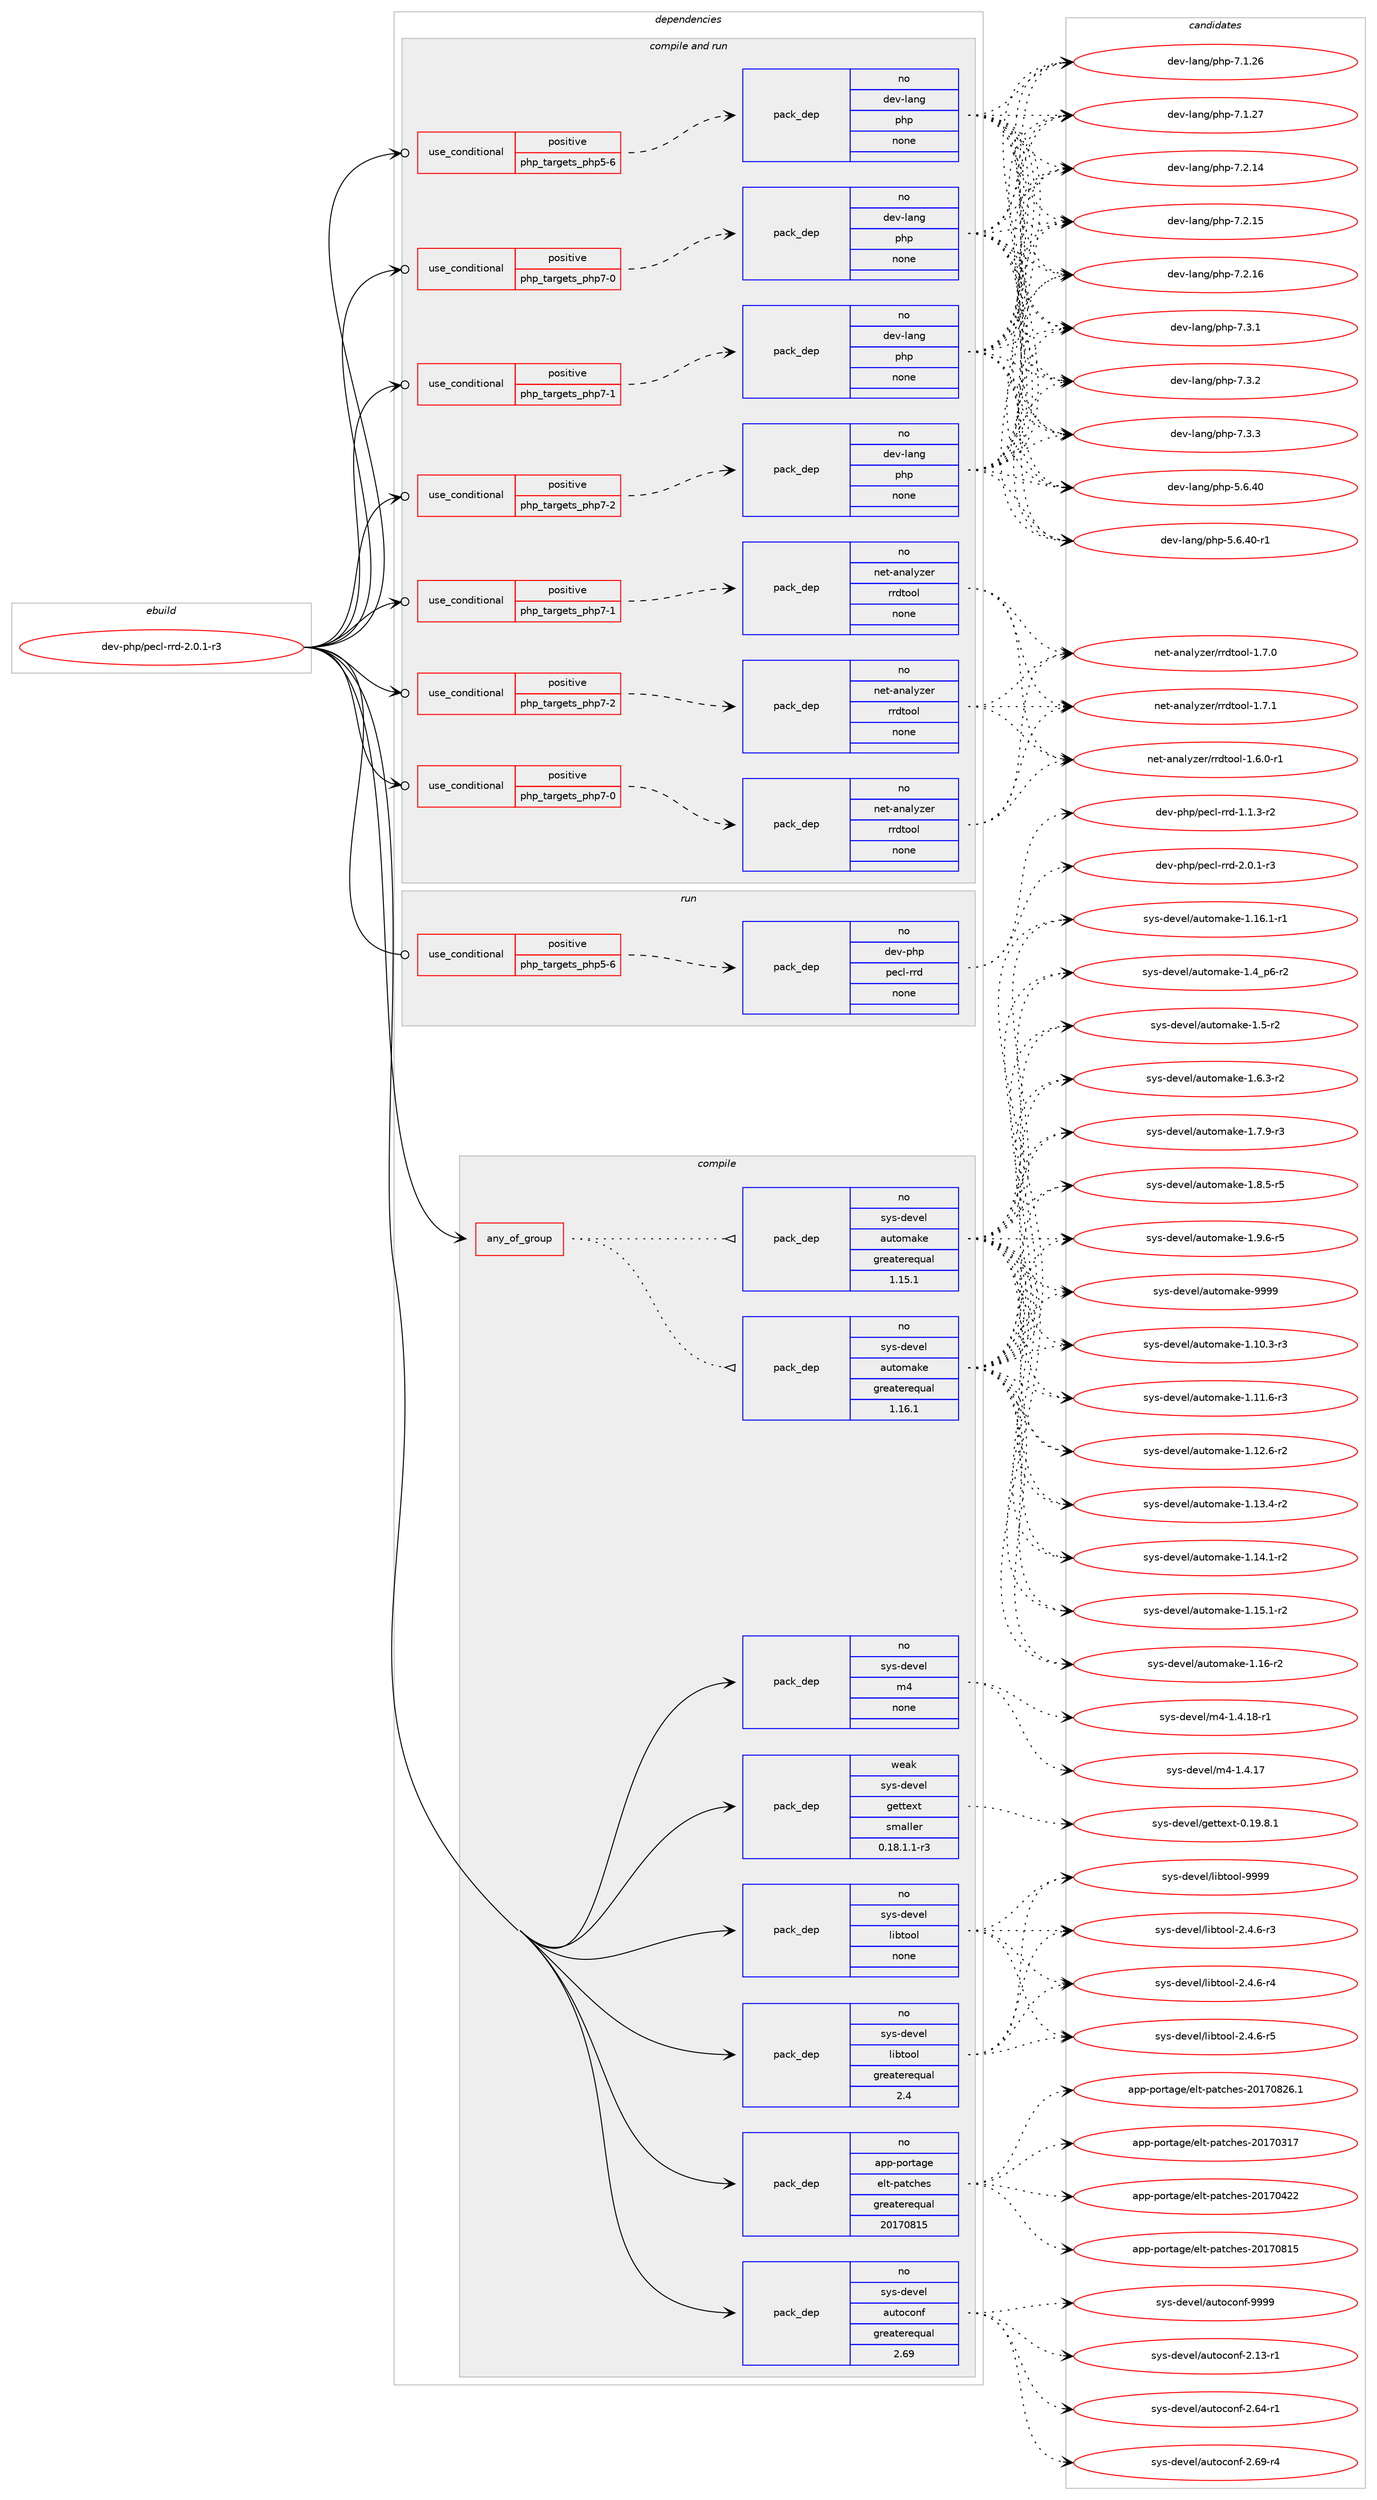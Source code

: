digraph prolog {

# *************
# Graph options
# *************

newrank=true;
concentrate=true;
compound=true;
graph [rankdir=LR,fontname=Helvetica,fontsize=10,ranksep=1.5];#, ranksep=2.5, nodesep=0.2];
edge  [arrowhead=vee];
node  [fontname=Helvetica,fontsize=10];

# **********
# The ebuild
# **********

subgraph cluster_leftcol {
color=gray;
rank=same;
label=<<i>ebuild</i>>;
id [label="dev-php/pecl-rrd-2.0.1-r3", color=red, width=4, href="../dev-php/pecl-rrd-2.0.1-r3.svg"];
}

# ****************
# The dependencies
# ****************

subgraph cluster_midcol {
color=gray;
label=<<i>dependencies</i>>;
subgraph cluster_compile {
fillcolor="#eeeeee";
style=filled;
label=<<i>compile</i>>;
subgraph any22615 {
dependency1395253 [label=<<TABLE BORDER="0" CELLBORDER="1" CELLSPACING="0" CELLPADDING="4"><TR><TD CELLPADDING="10">any_of_group</TD></TR></TABLE>>, shape=none, color=red];subgraph pack1002160 {
dependency1395254 [label=<<TABLE BORDER="0" CELLBORDER="1" CELLSPACING="0" CELLPADDING="4" WIDTH="220"><TR><TD ROWSPAN="6" CELLPADDING="30">pack_dep</TD></TR><TR><TD WIDTH="110">no</TD></TR><TR><TD>sys-devel</TD></TR><TR><TD>automake</TD></TR><TR><TD>greaterequal</TD></TR><TR><TD>1.16.1</TD></TR></TABLE>>, shape=none, color=blue];
}
dependency1395253:e -> dependency1395254:w [weight=20,style="dotted",arrowhead="oinv"];
subgraph pack1002161 {
dependency1395255 [label=<<TABLE BORDER="0" CELLBORDER="1" CELLSPACING="0" CELLPADDING="4" WIDTH="220"><TR><TD ROWSPAN="6" CELLPADDING="30">pack_dep</TD></TR><TR><TD WIDTH="110">no</TD></TR><TR><TD>sys-devel</TD></TR><TR><TD>automake</TD></TR><TR><TD>greaterequal</TD></TR><TR><TD>1.15.1</TD></TR></TABLE>>, shape=none, color=blue];
}
dependency1395253:e -> dependency1395255:w [weight=20,style="dotted",arrowhead="oinv"];
}
id:e -> dependency1395253:w [weight=20,style="solid",arrowhead="vee"];
subgraph pack1002162 {
dependency1395256 [label=<<TABLE BORDER="0" CELLBORDER="1" CELLSPACING="0" CELLPADDING="4" WIDTH="220"><TR><TD ROWSPAN="6" CELLPADDING="30">pack_dep</TD></TR><TR><TD WIDTH="110">no</TD></TR><TR><TD>app-portage</TD></TR><TR><TD>elt-patches</TD></TR><TR><TD>greaterequal</TD></TR><TR><TD>20170815</TD></TR></TABLE>>, shape=none, color=blue];
}
id:e -> dependency1395256:w [weight=20,style="solid",arrowhead="vee"];
subgraph pack1002163 {
dependency1395257 [label=<<TABLE BORDER="0" CELLBORDER="1" CELLSPACING="0" CELLPADDING="4" WIDTH="220"><TR><TD ROWSPAN="6" CELLPADDING="30">pack_dep</TD></TR><TR><TD WIDTH="110">no</TD></TR><TR><TD>sys-devel</TD></TR><TR><TD>autoconf</TD></TR><TR><TD>greaterequal</TD></TR><TR><TD>2.69</TD></TR></TABLE>>, shape=none, color=blue];
}
id:e -> dependency1395257:w [weight=20,style="solid",arrowhead="vee"];
subgraph pack1002164 {
dependency1395258 [label=<<TABLE BORDER="0" CELLBORDER="1" CELLSPACING="0" CELLPADDING="4" WIDTH="220"><TR><TD ROWSPAN="6" CELLPADDING="30">pack_dep</TD></TR><TR><TD WIDTH="110">no</TD></TR><TR><TD>sys-devel</TD></TR><TR><TD>libtool</TD></TR><TR><TD>greaterequal</TD></TR><TR><TD>2.4</TD></TR></TABLE>>, shape=none, color=blue];
}
id:e -> dependency1395258:w [weight=20,style="solid",arrowhead="vee"];
subgraph pack1002165 {
dependency1395259 [label=<<TABLE BORDER="0" CELLBORDER="1" CELLSPACING="0" CELLPADDING="4" WIDTH="220"><TR><TD ROWSPAN="6" CELLPADDING="30">pack_dep</TD></TR><TR><TD WIDTH="110">no</TD></TR><TR><TD>sys-devel</TD></TR><TR><TD>libtool</TD></TR><TR><TD>none</TD></TR><TR><TD></TD></TR></TABLE>>, shape=none, color=blue];
}
id:e -> dependency1395259:w [weight=20,style="solid",arrowhead="vee"];
subgraph pack1002166 {
dependency1395260 [label=<<TABLE BORDER="0" CELLBORDER="1" CELLSPACING="0" CELLPADDING="4" WIDTH="220"><TR><TD ROWSPAN="6" CELLPADDING="30">pack_dep</TD></TR><TR><TD WIDTH="110">no</TD></TR><TR><TD>sys-devel</TD></TR><TR><TD>m4</TD></TR><TR><TD>none</TD></TR><TR><TD></TD></TR></TABLE>>, shape=none, color=blue];
}
id:e -> dependency1395260:w [weight=20,style="solid",arrowhead="vee"];
subgraph pack1002167 {
dependency1395261 [label=<<TABLE BORDER="0" CELLBORDER="1" CELLSPACING="0" CELLPADDING="4" WIDTH="220"><TR><TD ROWSPAN="6" CELLPADDING="30">pack_dep</TD></TR><TR><TD WIDTH="110">weak</TD></TR><TR><TD>sys-devel</TD></TR><TR><TD>gettext</TD></TR><TR><TD>smaller</TD></TR><TR><TD>0.18.1.1-r3</TD></TR></TABLE>>, shape=none, color=blue];
}
id:e -> dependency1395261:w [weight=20,style="solid",arrowhead="vee"];
}
subgraph cluster_compileandrun {
fillcolor="#eeeeee";
style=filled;
label=<<i>compile and run</i>>;
subgraph cond369913 {
dependency1395262 [label=<<TABLE BORDER="0" CELLBORDER="1" CELLSPACING="0" CELLPADDING="4"><TR><TD ROWSPAN="3" CELLPADDING="10">use_conditional</TD></TR><TR><TD>positive</TD></TR><TR><TD>php_targets_php5-6</TD></TR></TABLE>>, shape=none, color=red];
subgraph pack1002168 {
dependency1395263 [label=<<TABLE BORDER="0" CELLBORDER="1" CELLSPACING="0" CELLPADDING="4" WIDTH="220"><TR><TD ROWSPAN="6" CELLPADDING="30">pack_dep</TD></TR><TR><TD WIDTH="110">no</TD></TR><TR><TD>dev-lang</TD></TR><TR><TD>php</TD></TR><TR><TD>none</TD></TR><TR><TD></TD></TR></TABLE>>, shape=none, color=blue];
}
dependency1395262:e -> dependency1395263:w [weight=20,style="dashed",arrowhead="vee"];
}
id:e -> dependency1395262:w [weight=20,style="solid",arrowhead="odotvee"];
subgraph cond369914 {
dependency1395264 [label=<<TABLE BORDER="0" CELLBORDER="1" CELLSPACING="0" CELLPADDING="4"><TR><TD ROWSPAN="3" CELLPADDING="10">use_conditional</TD></TR><TR><TD>positive</TD></TR><TR><TD>php_targets_php7-0</TD></TR></TABLE>>, shape=none, color=red];
subgraph pack1002169 {
dependency1395265 [label=<<TABLE BORDER="0" CELLBORDER="1" CELLSPACING="0" CELLPADDING="4" WIDTH="220"><TR><TD ROWSPAN="6" CELLPADDING="30">pack_dep</TD></TR><TR><TD WIDTH="110">no</TD></TR><TR><TD>dev-lang</TD></TR><TR><TD>php</TD></TR><TR><TD>none</TD></TR><TR><TD></TD></TR></TABLE>>, shape=none, color=blue];
}
dependency1395264:e -> dependency1395265:w [weight=20,style="dashed",arrowhead="vee"];
}
id:e -> dependency1395264:w [weight=20,style="solid",arrowhead="odotvee"];
subgraph cond369915 {
dependency1395266 [label=<<TABLE BORDER="0" CELLBORDER="1" CELLSPACING="0" CELLPADDING="4"><TR><TD ROWSPAN="3" CELLPADDING="10">use_conditional</TD></TR><TR><TD>positive</TD></TR><TR><TD>php_targets_php7-0</TD></TR></TABLE>>, shape=none, color=red];
subgraph pack1002170 {
dependency1395267 [label=<<TABLE BORDER="0" CELLBORDER="1" CELLSPACING="0" CELLPADDING="4" WIDTH="220"><TR><TD ROWSPAN="6" CELLPADDING="30">pack_dep</TD></TR><TR><TD WIDTH="110">no</TD></TR><TR><TD>net-analyzer</TD></TR><TR><TD>rrdtool</TD></TR><TR><TD>none</TD></TR><TR><TD></TD></TR></TABLE>>, shape=none, color=blue];
}
dependency1395266:e -> dependency1395267:w [weight=20,style="dashed",arrowhead="vee"];
}
id:e -> dependency1395266:w [weight=20,style="solid",arrowhead="odotvee"];
subgraph cond369916 {
dependency1395268 [label=<<TABLE BORDER="0" CELLBORDER="1" CELLSPACING="0" CELLPADDING="4"><TR><TD ROWSPAN="3" CELLPADDING="10">use_conditional</TD></TR><TR><TD>positive</TD></TR><TR><TD>php_targets_php7-1</TD></TR></TABLE>>, shape=none, color=red];
subgraph pack1002171 {
dependency1395269 [label=<<TABLE BORDER="0" CELLBORDER="1" CELLSPACING="0" CELLPADDING="4" WIDTH="220"><TR><TD ROWSPAN="6" CELLPADDING="30">pack_dep</TD></TR><TR><TD WIDTH="110">no</TD></TR><TR><TD>dev-lang</TD></TR><TR><TD>php</TD></TR><TR><TD>none</TD></TR><TR><TD></TD></TR></TABLE>>, shape=none, color=blue];
}
dependency1395268:e -> dependency1395269:w [weight=20,style="dashed",arrowhead="vee"];
}
id:e -> dependency1395268:w [weight=20,style="solid",arrowhead="odotvee"];
subgraph cond369917 {
dependency1395270 [label=<<TABLE BORDER="0" CELLBORDER="1" CELLSPACING="0" CELLPADDING="4"><TR><TD ROWSPAN="3" CELLPADDING="10">use_conditional</TD></TR><TR><TD>positive</TD></TR><TR><TD>php_targets_php7-1</TD></TR></TABLE>>, shape=none, color=red];
subgraph pack1002172 {
dependency1395271 [label=<<TABLE BORDER="0" CELLBORDER="1" CELLSPACING="0" CELLPADDING="4" WIDTH="220"><TR><TD ROWSPAN="6" CELLPADDING="30">pack_dep</TD></TR><TR><TD WIDTH="110">no</TD></TR><TR><TD>net-analyzer</TD></TR><TR><TD>rrdtool</TD></TR><TR><TD>none</TD></TR><TR><TD></TD></TR></TABLE>>, shape=none, color=blue];
}
dependency1395270:e -> dependency1395271:w [weight=20,style="dashed",arrowhead="vee"];
}
id:e -> dependency1395270:w [weight=20,style="solid",arrowhead="odotvee"];
subgraph cond369918 {
dependency1395272 [label=<<TABLE BORDER="0" CELLBORDER="1" CELLSPACING="0" CELLPADDING="4"><TR><TD ROWSPAN="3" CELLPADDING="10">use_conditional</TD></TR><TR><TD>positive</TD></TR><TR><TD>php_targets_php7-2</TD></TR></TABLE>>, shape=none, color=red];
subgraph pack1002173 {
dependency1395273 [label=<<TABLE BORDER="0" CELLBORDER="1" CELLSPACING="0" CELLPADDING="4" WIDTH="220"><TR><TD ROWSPAN="6" CELLPADDING="30">pack_dep</TD></TR><TR><TD WIDTH="110">no</TD></TR><TR><TD>dev-lang</TD></TR><TR><TD>php</TD></TR><TR><TD>none</TD></TR><TR><TD></TD></TR></TABLE>>, shape=none, color=blue];
}
dependency1395272:e -> dependency1395273:w [weight=20,style="dashed",arrowhead="vee"];
}
id:e -> dependency1395272:w [weight=20,style="solid",arrowhead="odotvee"];
subgraph cond369919 {
dependency1395274 [label=<<TABLE BORDER="0" CELLBORDER="1" CELLSPACING="0" CELLPADDING="4"><TR><TD ROWSPAN="3" CELLPADDING="10">use_conditional</TD></TR><TR><TD>positive</TD></TR><TR><TD>php_targets_php7-2</TD></TR></TABLE>>, shape=none, color=red];
subgraph pack1002174 {
dependency1395275 [label=<<TABLE BORDER="0" CELLBORDER="1" CELLSPACING="0" CELLPADDING="4" WIDTH="220"><TR><TD ROWSPAN="6" CELLPADDING="30">pack_dep</TD></TR><TR><TD WIDTH="110">no</TD></TR><TR><TD>net-analyzer</TD></TR><TR><TD>rrdtool</TD></TR><TR><TD>none</TD></TR><TR><TD></TD></TR></TABLE>>, shape=none, color=blue];
}
dependency1395274:e -> dependency1395275:w [weight=20,style="dashed",arrowhead="vee"];
}
id:e -> dependency1395274:w [weight=20,style="solid",arrowhead="odotvee"];
}
subgraph cluster_run {
fillcolor="#eeeeee";
style=filled;
label=<<i>run</i>>;
subgraph cond369920 {
dependency1395276 [label=<<TABLE BORDER="0" CELLBORDER="1" CELLSPACING="0" CELLPADDING="4"><TR><TD ROWSPAN="3" CELLPADDING="10">use_conditional</TD></TR><TR><TD>positive</TD></TR><TR><TD>php_targets_php5-6</TD></TR></TABLE>>, shape=none, color=red];
subgraph pack1002175 {
dependency1395277 [label=<<TABLE BORDER="0" CELLBORDER="1" CELLSPACING="0" CELLPADDING="4" WIDTH="220"><TR><TD ROWSPAN="6" CELLPADDING="30">pack_dep</TD></TR><TR><TD WIDTH="110">no</TD></TR><TR><TD>dev-php</TD></TR><TR><TD>pecl-rrd</TD></TR><TR><TD>none</TD></TR><TR><TD></TD></TR></TABLE>>, shape=none, color=blue];
}
dependency1395276:e -> dependency1395277:w [weight=20,style="dashed",arrowhead="vee"];
}
id:e -> dependency1395276:w [weight=20,style="solid",arrowhead="odot"];
}
}

# **************
# The candidates
# **************

subgraph cluster_choices {
rank=same;
color=gray;
label=<<i>candidates</i>>;

subgraph choice1002160 {
color=black;
nodesep=1;
choice11512111545100101118101108479711711611110997107101454946494846514511451 [label="sys-devel/automake-1.10.3-r3", color=red, width=4,href="../sys-devel/automake-1.10.3-r3.svg"];
choice11512111545100101118101108479711711611110997107101454946494946544511451 [label="sys-devel/automake-1.11.6-r3", color=red, width=4,href="../sys-devel/automake-1.11.6-r3.svg"];
choice11512111545100101118101108479711711611110997107101454946495046544511450 [label="sys-devel/automake-1.12.6-r2", color=red, width=4,href="../sys-devel/automake-1.12.6-r2.svg"];
choice11512111545100101118101108479711711611110997107101454946495146524511450 [label="sys-devel/automake-1.13.4-r2", color=red, width=4,href="../sys-devel/automake-1.13.4-r2.svg"];
choice11512111545100101118101108479711711611110997107101454946495246494511450 [label="sys-devel/automake-1.14.1-r2", color=red, width=4,href="../sys-devel/automake-1.14.1-r2.svg"];
choice11512111545100101118101108479711711611110997107101454946495346494511450 [label="sys-devel/automake-1.15.1-r2", color=red, width=4,href="../sys-devel/automake-1.15.1-r2.svg"];
choice1151211154510010111810110847971171161111099710710145494649544511450 [label="sys-devel/automake-1.16-r2", color=red, width=4,href="../sys-devel/automake-1.16-r2.svg"];
choice11512111545100101118101108479711711611110997107101454946495446494511449 [label="sys-devel/automake-1.16.1-r1", color=red, width=4,href="../sys-devel/automake-1.16.1-r1.svg"];
choice115121115451001011181011084797117116111109971071014549465295112544511450 [label="sys-devel/automake-1.4_p6-r2", color=red, width=4,href="../sys-devel/automake-1.4_p6-r2.svg"];
choice11512111545100101118101108479711711611110997107101454946534511450 [label="sys-devel/automake-1.5-r2", color=red, width=4,href="../sys-devel/automake-1.5-r2.svg"];
choice115121115451001011181011084797117116111109971071014549465446514511450 [label="sys-devel/automake-1.6.3-r2", color=red, width=4,href="../sys-devel/automake-1.6.3-r2.svg"];
choice115121115451001011181011084797117116111109971071014549465546574511451 [label="sys-devel/automake-1.7.9-r3", color=red, width=4,href="../sys-devel/automake-1.7.9-r3.svg"];
choice115121115451001011181011084797117116111109971071014549465646534511453 [label="sys-devel/automake-1.8.5-r5", color=red, width=4,href="../sys-devel/automake-1.8.5-r5.svg"];
choice115121115451001011181011084797117116111109971071014549465746544511453 [label="sys-devel/automake-1.9.6-r5", color=red, width=4,href="../sys-devel/automake-1.9.6-r5.svg"];
choice115121115451001011181011084797117116111109971071014557575757 [label="sys-devel/automake-9999", color=red, width=4,href="../sys-devel/automake-9999.svg"];
dependency1395254:e -> choice11512111545100101118101108479711711611110997107101454946494846514511451:w [style=dotted,weight="100"];
dependency1395254:e -> choice11512111545100101118101108479711711611110997107101454946494946544511451:w [style=dotted,weight="100"];
dependency1395254:e -> choice11512111545100101118101108479711711611110997107101454946495046544511450:w [style=dotted,weight="100"];
dependency1395254:e -> choice11512111545100101118101108479711711611110997107101454946495146524511450:w [style=dotted,weight="100"];
dependency1395254:e -> choice11512111545100101118101108479711711611110997107101454946495246494511450:w [style=dotted,weight="100"];
dependency1395254:e -> choice11512111545100101118101108479711711611110997107101454946495346494511450:w [style=dotted,weight="100"];
dependency1395254:e -> choice1151211154510010111810110847971171161111099710710145494649544511450:w [style=dotted,weight="100"];
dependency1395254:e -> choice11512111545100101118101108479711711611110997107101454946495446494511449:w [style=dotted,weight="100"];
dependency1395254:e -> choice115121115451001011181011084797117116111109971071014549465295112544511450:w [style=dotted,weight="100"];
dependency1395254:e -> choice11512111545100101118101108479711711611110997107101454946534511450:w [style=dotted,weight="100"];
dependency1395254:e -> choice115121115451001011181011084797117116111109971071014549465446514511450:w [style=dotted,weight="100"];
dependency1395254:e -> choice115121115451001011181011084797117116111109971071014549465546574511451:w [style=dotted,weight="100"];
dependency1395254:e -> choice115121115451001011181011084797117116111109971071014549465646534511453:w [style=dotted,weight="100"];
dependency1395254:e -> choice115121115451001011181011084797117116111109971071014549465746544511453:w [style=dotted,weight="100"];
dependency1395254:e -> choice115121115451001011181011084797117116111109971071014557575757:w [style=dotted,weight="100"];
}
subgraph choice1002161 {
color=black;
nodesep=1;
choice11512111545100101118101108479711711611110997107101454946494846514511451 [label="sys-devel/automake-1.10.3-r3", color=red, width=4,href="../sys-devel/automake-1.10.3-r3.svg"];
choice11512111545100101118101108479711711611110997107101454946494946544511451 [label="sys-devel/automake-1.11.6-r3", color=red, width=4,href="../sys-devel/automake-1.11.6-r3.svg"];
choice11512111545100101118101108479711711611110997107101454946495046544511450 [label="sys-devel/automake-1.12.6-r2", color=red, width=4,href="../sys-devel/automake-1.12.6-r2.svg"];
choice11512111545100101118101108479711711611110997107101454946495146524511450 [label="sys-devel/automake-1.13.4-r2", color=red, width=4,href="../sys-devel/automake-1.13.4-r2.svg"];
choice11512111545100101118101108479711711611110997107101454946495246494511450 [label="sys-devel/automake-1.14.1-r2", color=red, width=4,href="../sys-devel/automake-1.14.1-r2.svg"];
choice11512111545100101118101108479711711611110997107101454946495346494511450 [label="sys-devel/automake-1.15.1-r2", color=red, width=4,href="../sys-devel/automake-1.15.1-r2.svg"];
choice1151211154510010111810110847971171161111099710710145494649544511450 [label="sys-devel/automake-1.16-r2", color=red, width=4,href="../sys-devel/automake-1.16-r2.svg"];
choice11512111545100101118101108479711711611110997107101454946495446494511449 [label="sys-devel/automake-1.16.1-r1", color=red, width=4,href="../sys-devel/automake-1.16.1-r1.svg"];
choice115121115451001011181011084797117116111109971071014549465295112544511450 [label="sys-devel/automake-1.4_p6-r2", color=red, width=4,href="../sys-devel/automake-1.4_p6-r2.svg"];
choice11512111545100101118101108479711711611110997107101454946534511450 [label="sys-devel/automake-1.5-r2", color=red, width=4,href="../sys-devel/automake-1.5-r2.svg"];
choice115121115451001011181011084797117116111109971071014549465446514511450 [label="sys-devel/automake-1.6.3-r2", color=red, width=4,href="../sys-devel/automake-1.6.3-r2.svg"];
choice115121115451001011181011084797117116111109971071014549465546574511451 [label="sys-devel/automake-1.7.9-r3", color=red, width=4,href="../sys-devel/automake-1.7.9-r3.svg"];
choice115121115451001011181011084797117116111109971071014549465646534511453 [label="sys-devel/automake-1.8.5-r5", color=red, width=4,href="../sys-devel/automake-1.8.5-r5.svg"];
choice115121115451001011181011084797117116111109971071014549465746544511453 [label="sys-devel/automake-1.9.6-r5", color=red, width=4,href="../sys-devel/automake-1.9.6-r5.svg"];
choice115121115451001011181011084797117116111109971071014557575757 [label="sys-devel/automake-9999", color=red, width=4,href="../sys-devel/automake-9999.svg"];
dependency1395255:e -> choice11512111545100101118101108479711711611110997107101454946494846514511451:w [style=dotted,weight="100"];
dependency1395255:e -> choice11512111545100101118101108479711711611110997107101454946494946544511451:w [style=dotted,weight="100"];
dependency1395255:e -> choice11512111545100101118101108479711711611110997107101454946495046544511450:w [style=dotted,weight="100"];
dependency1395255:e -> choice11512111545100101118101108479711711611110997107101454946495146524511450:w [style=dotted,weight="100"];
dependency1395255:e -> choice11512111545100101118101108479711711611110997107101454946495246494511450:w [style=dotted,weight="100"];
dependency1395255:e -> choice11512111545100101118101108479711711611110997107101454946495346494511450:w [style=dotted,weight="100"];
dependency1395255:e -> choice1151211154510010111810110847971171161111099710710145494649544511450:w [style=dotted,weight="100"];
dependency1395255:e -> choice11512111545100101118101108479711711611110997107101454946495446494511449:w [style=dotted,weight="100"];
dependency1395255:e -> choice115121115451001011181011084797117116111109971071014549465295112544511450:w [style=dotted,weight="100"];
dependency1395255:e -> choice11512111545100101118101108479711711611110997107101454946534511450:w [style=dotted,weight="100"];
dependency1395255:e -> choice115121115451001011181011084797117116111109971071014549465446514511450:w [style=dotted,weight="100"];
dependency1395255:e -> choice115121115451001011181011084797117116111109971071014549465546574511451:w [style=dotted,weight="100"];
dependency1395255:e -> choice115121115451001011181011084797117116111109971071014549465646534511453:w [style=dotted,weight="100"];
dependency1395255:e -> choice115121115451001011181011084797117116111109971071014549465746544511453:w [style=dotted,weight="100"];
dependency1395255:e -> choice115121115451001011181011084797117116111109971071014557575757:w [style=dotted,weight="100"];
}
subgraph choice1002162 {
color=black;
nodesep=1;
choice97112112451121111141169710310147101108116451129711699104101115455048495548514955 [label="app-portage/elt-patches-20170317", color=red, width=4,href="../app-portage/elt-patches-20170317.svg"];
choice97112112451121111141169710310147101108116451129711699104101115455048495548525050 [label="app-portage/elt-patches-20170422", color=red, width=4,href="../app-portage/elt-patches-20170422.svg"];
choice97112112451121111141169710310147101108116451129711699104101115455048495548564953 [label="app-portage/elt-patches-20170815", color=red, width=4,href="../app-portage/elt-patches-20170815.svg"];
choice971121124511211111411697103101471011081164511297116991041011154550484955485650544649 [label="app-portage/elt-patches-20170826.1", color=red, width=4,href="../app-portage/elt-patches-20170826.1.svg"];
dependency1395256:e -> choice97112112451121111141169710310147101108116451129711699104101115455048495548514955:w [style=dotted,weight="100"];
dependency1395256:e -> choice97112112451121111141169710310147101108116451129711699104101115455048495548525050:w [style=dotted,weight="100"];
dependency1395256:e -> choice97112112451121111141169710310147101108116451129711699104101115455048495548564953:w [style=dotted,weight="100"];
dependency1395256:e -> choice971121124511211111411697103101471011081164511297116991041011154550484955485650544649:w [style=dotted,weight="100"];
}
subgraph choice1002163 {
color=black;
nodesep=1;
choice1151211154510010111810110847971171161119911111010245504649514511449 [label="sys-devel/autoconf-2.13-r1", color=red, width=4,href="../sys-devel/autoconf-2.13-r1.svg"];
choice1151211154510010111810110847971171161119911111010245504654524511449 [label="sys-devel/autoconf-2.64-r1", color=red, width=4,href="../sys-devel/autoconf-2.64-r1.svg"];
choice1151211154510010111810110847971171161119911111010245504654574511452 [label="sys-devel/autoconf-2.69-r4", color=red, width=4,href="../sys-devel/autoconf-2.69-r4.svg"];
choice115121115451001011181011084797117116111991111101024557575757 [label="sys-devel/autoconf-9999", color=red, width=4,href="../sys-devel/autoconf-9999.svg"];
dependency1395257:e -> choice1151211154510010111810110847971171161119911111010245504649514511449:w [style=dotted,weight="100"];
dependency1395257:e -> choice1151211154510010111810110847971171161119911111010245504654524511449:w [style=dotted,weight="100"];
dependency1395257:e -> choice1151211154510010111810110847971171161119911111010245504654574511452:w [style=dotted,weight="100"];
dependency1395257:e -> choice115121115451001011181011084797117116111991111101024557575757:w [style=dotted,weight="100"];
}
subgraph choice1002164 {
color=black;
nodesep=1;
choice1151211154510010111810110847108105981161111111084550465246544511451 [label="sys-devel/libtool-2.4.6-r3", color=red, width=4,href="../sys-devel/libtool-2.4.6-r3.svg"];
choice1151211154510010111810110847108105981161111111084550465246544511452 [label="sys-devel/libtool-2.4.6-r4", color=red, width=4,href="../sys-devel/libtool-2.4.6-r4.svg"];
choice1151211154510010111810110847108105981161111111084550465246544511453 [label="sys-devel/libtool-2.4.6-r5", color=red, width=4,href="../sys-devel/libtool-2.4.6-r5.svg"];
choice1151211154510010111810110847108105981161111111084557575757 [label="sys-devel/libtool-9999", color=red, width=4,href="../sys-devel/libtool-9999.svg"];
dependency1395258:e -> choice1151211154510010111810110847108105981161111111084550465246544511451:w [style=dotted,weight="100"];
dependency1395258:e -> choice1151211154510010111810110847108105981161111111084550465246544511452:w [style=dotted,weight="100"];
dependency1395258:e -> choice1151211154510010111810110847108105981161111111084550465246544511453:w [style=dotted,weight="100"];
dependency1395258:e -> choice1151211154510010111810110847108105981161111111084557575757:w [style=dotted,weight="100"];
}
subgraph choice1002165 {
color=black;
nodesep=1;
choice1151211154510010111810110847108105981161111111084550465246544511451 [label="sys-devel/libtool-2.4.6-r3", color=red, width=4,href="../sys-devel/libtool-2.4.6-r3.svg"];
choice1151211154510010111810110847108105981161111111084550465246544511452 [label="sys-devel/libtool-2.4.6-r4", color=red, width=4,href="../sys-devel/libtool-2.4.6-r4.svg"];
choice1151211154510010111810110847108105981161111111084550465246544511453 [label="sys-devel/libtool-2.4.6-r5", color=red, width=4,href="../sys-devel/libtool-2.4.6-r5.svg"];
choice1151211154510010111810110847108105981161111111084557575757 [label="sys-devel/libtool-9999", color=red, width=4,href="../sys-devel/libtool-9999.svg"];
dependency1395259:e -> choice1151211154510010111810110847108105981161111111084550465246544511451:w [style=dotted,weight="100"];
dependency1395259:e -> choice1151211154510010111810110847108105981161111111084550465246544511452:w [style=dotted,weight="100"];
dependency1395259:e -> choice1151211154510010111810110847108105981161111111084550465246544511453:w [style=dotted,weight="100"];
dependency1395259:e -> choice1151211154510010111810110847108105981161111111084557575757:w [style=dotted,weight="100"];
}
subgraph choice1002166 {
color=black;
nodesep=1;
choice11512111545100101118101108471095245494652464955 [label="sys-devel/m4-1.4.17", color=red, width=4,href="../sys-devel/m4-1.4.17.svg"];
choice115121115451001011181011084710952454946524649564511449 [label="sys-devel/m4-1.4.18-r1", color=red, width=4,href="../sys-devel/m4-1.4.18-r1.svg"];
dependency1395260:e -> choice11512111545100101118101108471095245494652464955:w [style=dotted,weight="100"];
dependency1395260:e -> choice115121115451001011181011084710952454946524649564511449:w [style=dotted,weight="100"];
}
subgraph choice1002167 {
color=black;
nodesep=1;
choice1151211154510010111810110847103101116116101120116454846495746564649 [label="sys-devel/gettext-0.19.8.1", color=red, width=4,href="../sys-devel/gettext-0.19.8.1.svg"];
dependency1395261:e -> choice1151211154510010111810110847103101116116101120116454846495746564649:w [style=dotted,weight="100"];
}
subgraph choice1002168 {
color=black;
nodesep=1;
choice10010111845108971101034711210411245534654465248 [label="dev-lang/php-5.6.40", color=red, width=4,href="../dev-lang/php-5.6.40.svg"];
choice100101118451089711010347112104112455346544652484511449 [label="dev-lang/php-5.6.40-r1", color=red, width=4,href="../dev-lang/php-5.6.40-r1.svg"];
choice10010111845108971101034711210411245554649465054 [label="dev-lang/php-7.1.26", color=red, width=4,href="../dev-lang/php-7.1.26.svg"];
choice10010111845108971101034711210411245554649465055 [label="dev-lang/php-7.1.27", color=red, width=4,href="../dev-lang/php-7.1.27.svg"];
choice10010111845108971101034711210411245554650464952 [label="dev-lang/php-7.2.14", color=red, width=4,href="../dev-lang/php-7.2.14.svg"];
choice10010111845108971101034711210411245554650464953 [label="dev-lang/php-7.2.15", color=red, width=4,href="../dev-lang/php-7.2.15.svg"];
choice10010111845108971101034711210411245554650464954 [label="dev-lang/php-7.2.16", color=red, width=4,href="../dev-lang/php-7.2.16.svg"];
choice100101118451089711010347112104112455546514649 [label="dev-lang/php-7.3.1", color=red, width=4,href="../dev-lang/php-7.3.1.svg"];
choice100101118451089711010347112104112455546514650 [label="dev-lang/php-7.3.2", color=red, width=4,href="../dev-lang/php-7.3.2.svg"];
choice100101118451089711010347112104112455546514651 [label="dev-lang/php-7.3.3", color=red, width=4,href="../dev-lang/php-7.3.3.svg"];
dependency1395263:e -> choice10010111845108971101034711210411245534654465248:w [style=dotted,weight="100"];
dependency1395263:e -> choice100101118451089711010347112104112455346544652484511449:w [style=dotted,weight="100"];
dependency1395263:e -> choice10010111845108971101034711210411245554649465054:w [style=dotted,weight="100"];
dependency1395263:e -> choice10010111845108971101034711210411245554649465055:w [style=dotted,weight="100"];
dependency1395263:e -> choice10010111845108971101034711210411245554650464952:w [style=dotted,weight="100"];
dependency1395263:e -> choice10010111845108971101034711210411245554650464953:w [style=dotted,weight="100"];
dependency1395263:e -> choice10010111845108971101034711210411245554650464954:w [style=dotted,weight="100"];
dependency1395263:e -> choice100101118451089711010347112104112455546514649:w [style=dotted,weight="100"];
dependency1395263:e -> choice100101118451089711010347112104112455546514650:w [style=dotted,weight="100"];
dependency1395263:e -> choice100101118451089711010347112104112455546514651:w [style=dotted,weight="100"];
}
subgraph choice1002169 {
color=black;
nodesep=1;
choice10010111845108971101034711210411245534654465248 [label="dev-lang/php-5.6.40", color=red, width=4,href="../dev-lang/php-5.6.40.svg"];
choice100101118451089711010347112104112455346544652484511449 [label="dev-lang/php-5.6.40-r1", color=red, width=4,href="../dev-lang/php-5.6.40-r1.svg"];
choice10010111845108971101034711210411245554649465054 [label="dev-lang/php-7.1.26", color=red, width=4,href="../dev-lang/php-7.1.26.svg"];
choice10010111845108971101034711210411245554649465055 [label="dev-lang/php-7.1.27", color=red, width=4,href="../dev-lang/php-7.1.27.svg"];
choice10010111845108971101034711210411245554650464952 [label="dev-lang/php-7.2.14", color=red, width=4,href="../dev-lang/php-7.2.14.svg"];
choice10010111845108971101034711210411245554650464953 [label="dev-lang/php-7.2.15", color=red, width=4,href="../dev-lang/php-7.2.15.svg"];
choice10010111845108971101034711210411245554650464954 [label="dev-lang/php-7.2.16", color=red, width=4,href="../dev-lang/php-7.2.16.svg"];
choice100101118451089711010347112104112455546514649 [label="dev-lang/php-7.3.1", color=red, width=4,href="../dev-lang/php-7.3.1.svg"];
choice100101118451089711010347112104112455546514650 [label="dev-lang/php-7.3.2", color=red, width=4,href="../dev-lang/php-7.3.2.svg"];
choice100101118451089711010347112104112455546514651 [label="dev-lang/php-7.3.3", color=red, width=4,href="../dev-lang/php-7.3.3.svg"];
dependency1395265:e -> choice10010111845108971101034711210411245534654465248:w [style=dotted,weight="100"];
dependency1395265:e -> choice100101118451089711010347112104112455346544652484511449:w [style=dotted,weight="100"];
dependency1395265:e -> choice10010111845108971101034711210411245554649465054:w [style=dotted,weight="100"];
dependency1395265:e -> choice10010111845108971101034711210411245554649465055:w [style=dotted,weight="100"];
dependency1395265:e -> choice10010111845108971101034711210411245554650464952:w [style=dotted,weight="100"];
dependency1395265:e -> choice10010111845108971101034711210411245554650464953:w [style=dotted,weight="100"];
dependency1395265:e -> choice10010111845108971101034711210411245554650464954:w [style=dotted,weight="100"];
dependency1395265:e -> choice100101118451089711010347112104112455546514649:w [style=dotted,weight="100"];
dependency1395265:e -> choice100101118451089711010347112104112455546514650:w [style=dotted,weight="100"];
dependency1395265:e -> choice100101118451089711010347112104112455546514651:w [style=dotted,weight="100"];
}
subgraph choice1002170 {
color=black;
nodesep=1;
choice110101116459711097108121122101114471141141001161111111084549465446484511449 [label="net-analyzer/rrdtool-1.6.0-r1", color=red, width=4,href="../net-analyzer/rrdtool-1.6.0-r1.svg"];
choice11010111645971109710812112210111447114114100116111111108454946554648 [label="net-analyzer/rrdtool-1.7.0", color=red, width=4,href="../net-analyzer/rrdtool-1.7.0.svg"];
choice11010111645971109710812112210111447114114100116111111108454946554649 [label="net-analyzer/rrdtool-1.7.1", color=red, width=4,href="../net-analyzer/rrdtool-1.7.1.svg"];
dependency1395267:e -> choice110101116459711097108121122101114471141141001161111111084549465446484511449:w [style=dotted,weight="100"];
dependency1395267:e -> choice11010111645971109710812112210111447114114100116111111108454946554648:w [style=dotted,weight="100"];
dependency1395267:e -> choice11010111645971109710812112210111447114114100116111111108454946554649:w [style=dotted,weight="100"];
}
subgraph choice1002171 {
color=black;
nodesep=1;
choice10010111845108971101034711210411245534654465248 [label="dev-lang/php-5.6.40", color=red, width=4,href="../dev-lang/php-5.6.40.svg"];
choice100101118451089711010347112104112455346544652484511449 [label="dev-lang/php-5.6.40-r1", color=red, width=4,href="../dev-lang/php-5.6.40-r1.svg"];
choice10010111845108971101034711210411245554649465054 [label="dev-lang/php-7.1.26", color=red, width=4,href="../dev-lang/php-7.1.26.svg"];
choice10010111845108971101034711210411245554649465055 [label="dev-lang/php-7.1.27", color=red, width=4,href="../dev-lang/php-7.1.27.svg"];
choice10010111845108971101034711210411245554650464952 [label="dev-lang/php-7.2.14", color=red, width=4,href="../dev-lang/php-7.2.14.svg"];
choice10010111845108971101034711210411245554650464953 [label="dev-lang/php-7.2.15", color=red, width=4,href="../dev-lang/php-7.2.15.svg"];
choice10010111845108971101034711210411245554650464954 [label="dev-lang/php-7.2.16", color=red, width=4,href="../dev-lang/php-7.2.16.svg"];
choice100101118451089711010347112104112455546514649 [label="dev-lang/php-7.3.1", color=red, width=4,href="../dev-lang/php-7.3.1.svg"];
choice100101118451089711010347112104112455546514650 [label="dev-lang/php-7.3.2", color=red, width=4,href="../dev-lang/php-7.3.2.svg"];
choice100101118451089711010347112104112455546514651 [label="dev-lang/php-7.3.3", color=red, width=4,href="../dev-lang/php-7.3.3.svg"];
dependency1395269:e -> choice10010111845108971101034711210411245534654465248:w [style=dotted,weight="100"];
dependency1395269:e -> choice100101118451089711010347112104112455346544652484511449:w [style=dotted,weight="100"];
dependency1395269:e -> choice10010111845108971101034711210411245554649465054:w [style=dotted,weight="100"];
dependency1395269:e -> choice10010111845108971101034711210411245554649465055:w [style=dotted,weight="100"];
dependency1395269:e -> choice10010111845108971101034711210411245554650464952:w [style=dotted,weight="100"];
dependency1395269:e -> choice10010111845108971101034711210411245554650464953:w [style=dotted,weight="100"];
dependency1395269:e -> choice10010111845108971101034711210411245554650464954:w [style=dotted,weight="100"];
dependency1395269:e -> choice100101118451089711010347112104112455546514649:w [style=dotted,weight="100"];
dependency1395269:e -> choice100101118451089711010347112104112455546514650:w [style=dotted,weight="100"];
dependency1395269:e -> choice100101118451089711010347112104112455546514651:w [style=dotted,weight="100"];
}
subgraph choice1002172 {
color=black;
nodesep=1;
choice110101116459711097108121122101114471141141001161111111084549465446484511449 [label="net-analyzer/rrdtool-1.6.0-r1", color=red, width=4,href="../net-analyzer/rrdtool-1.6.0-r1.svg"];
choice11010111645971109710812112210111447114114100116111111108454946554648 [label="net-analyzer/rrdtool-1.7.0", color=red, width=4,href="../net-analyzer/rrdtool-1.7.0.svg"];
choice11010111645971109710812112210111447114114100116111111108454946554649 [label="net-analyzer/rrdtool-1.7.1", color=red, width=4,href="../net-analyzer/rrdtool-1.7.1.svg"];
dependency1395271:e -> choice110101116459711097108121122101114471141141001161111111084549465446484511449:w [style=dotted,weight="100"];
dependency1395271:e -> choice11010111645971109710812112210111447114114100116111111108454946554648:w [style=dotted,weight="100"];
dependency1395271:e -> choice11010111645971109710812112210111447114114100116111111108454946554649:w [style=dotted,weight="100"];
}
subgraph choice1002173 {
color=black;
nodesep=1;
choice10010111845108971101034711210411245534654465248 [label="dev-lang/php-5.6.40", color=red, width=4,href="../dev-lang/php-5.6.40.svg"];
choice100101118451089711010347112104112455346544652484511449 [label="dev-lang/php-5.6.40-r1", color=red, width=4,href="../dev-lang/php-5.6.40-r1.svg"];
choice10010111845108971101034711210411245554649465054 [label="dev-lang/php-7.1.26", color=red, width=4,href="../dev-lang/php-7.1.26.svg"];
choice10010111845108971101034711210411245554649465055 [label="dev-lang/php-7.1.27", color=red, width=4,href="../dev-lang/php-7.1.27.svg"];
choice10010111845108971101034711210411245554650464952 [label="dev-lang/php-7.2.14", color=red, width=4,href="../dev-lang/php-7.2.14.svg"];
choice10010111845108971101034711210411245554650464953 [label="dev-lang/php-7.2.15", color=red, width=4,href="../dev-lang/php-7.2.15.svg"];
choice10010111845108971101034711210411245554650464954 [label="dev-lang/php-7.2.16", color=red, width=4,href="../dev-lang/php-7.2.16.svg"];
choice100101118451089711010347112104112455546514649 [label="dev-lang/php-7.3.1", color=red, width=4,href="../dev-lang/php-7.3.1.svg"];
choice100101118451089711010347112104112455546514650 [label="dev-lang/php-7.3.2", color=red, width=4,href="../dev-lang/php-7.3.2.svg"];
choice100101118451089711010347112104112455546514651 [label="dev-lang/php-7.3.3", color=red, width=4,href="../dev-lang/php-7.3.3.svg"];
dependency1395273:e -> choice10010111845108971101034711210411245534654465248:w [style=dotted,weight="100"];
dependency1395273:e -> choice100101118451089711010347112104112455346544652484511449:w [style=dotted,weight="100"];
dependency1395273:e -> choice10010111845108971101034711210411245554649465054:w [style=dotted,weight="100"];
dependency1395273:e -> choice10010111845108971101034711210411245554649465055:w [style=dotted,weight="100"];
dependency1395273:e -> choice10010111845108971101034711210411245554650464952:w [style=dotted,weight="100"];
dependency1395273:e -> choice10010111845108971101034711210411245554650464953:w [style=dotted,weight="100"];
dependency1395273:e -> choice10010111845108971101034711210411245554650464954:w [style=dotted,weight="100"];
dependency1395273:e -> choice100101118451089711010347112104112455546514649:w [style=dotted,weight="100"];
dependency1395273:e -> choice100101118451089711010347112104112455546514650:w [style=dotted,weight="100"];
dependency1395273:e -> choice100101118451089711010347112104112455546514651:w [style=dotted,weight="100"];
}
subgraph choice1002174 {
color=black;
nodesep=1;
choice110101116459711097108121122101114471141141001161111111084549465446484511449 [label="net-analyzer/rrdtool-1.6.0-r1", color=red, width=4,href="../net-analyzer/rrdtool-1.6.0-r1.svg"];
choice11010111645971109710812112210111447114114100116111111108454946554648 [label="net-analyzer/rrdtool-1.7.0", color=red, width=4,href="../net-analyzer/rrdtool-1.7.0.svg"];
choice11010111645971109710812112210111447114114100116111111108454946554649 [label="net-analyzer/rrdtool-1.7.1", color=red, width=4,href="../net-analyzer/rrdtool-1.7.1.svg"];
dependency1395275:e -> choice110101116459711097108121122101114471141141001161111111084549465446484511449:w [style=dotted,weight="100"];
dependency1395275:e -> choice11010111645971109710812112210111447114114100116111111108454946554648:w [style=dotted,weight="100"];
dependency1395275:e -> choice11010111645971109710812112210111447114114100116111111108454946554649:w [style=dotted,weight="100"];
}
subgraph choice1002175 {
color=black;
nodesep=1;
choice100101118451121041124711210199108451141141004549464946514511450 [label="dev-php/pecl-rrd-1.1.3-r2", color=red, width=4,href="../dev-php/pecl-rrd-1.1.3-r2.svg"];
choice100101118451121041124711210199108451141141004550464846494511451 [label="dev-php/pecl-rrd-2.0.1-r3", color=red, width=4,href="../dev-php/pecl-rrd-2.0.1-r3.svg"];
dependency1395277:e -> choice100101118451121041124711210199108451141141004549464946514511450:w [style=dotted,weight="100"];
dependency1395277:e -> choice100101118451121041124711210199108451141141004550464846494511451:w [style=dotted,weight="100"];
}
}

}
